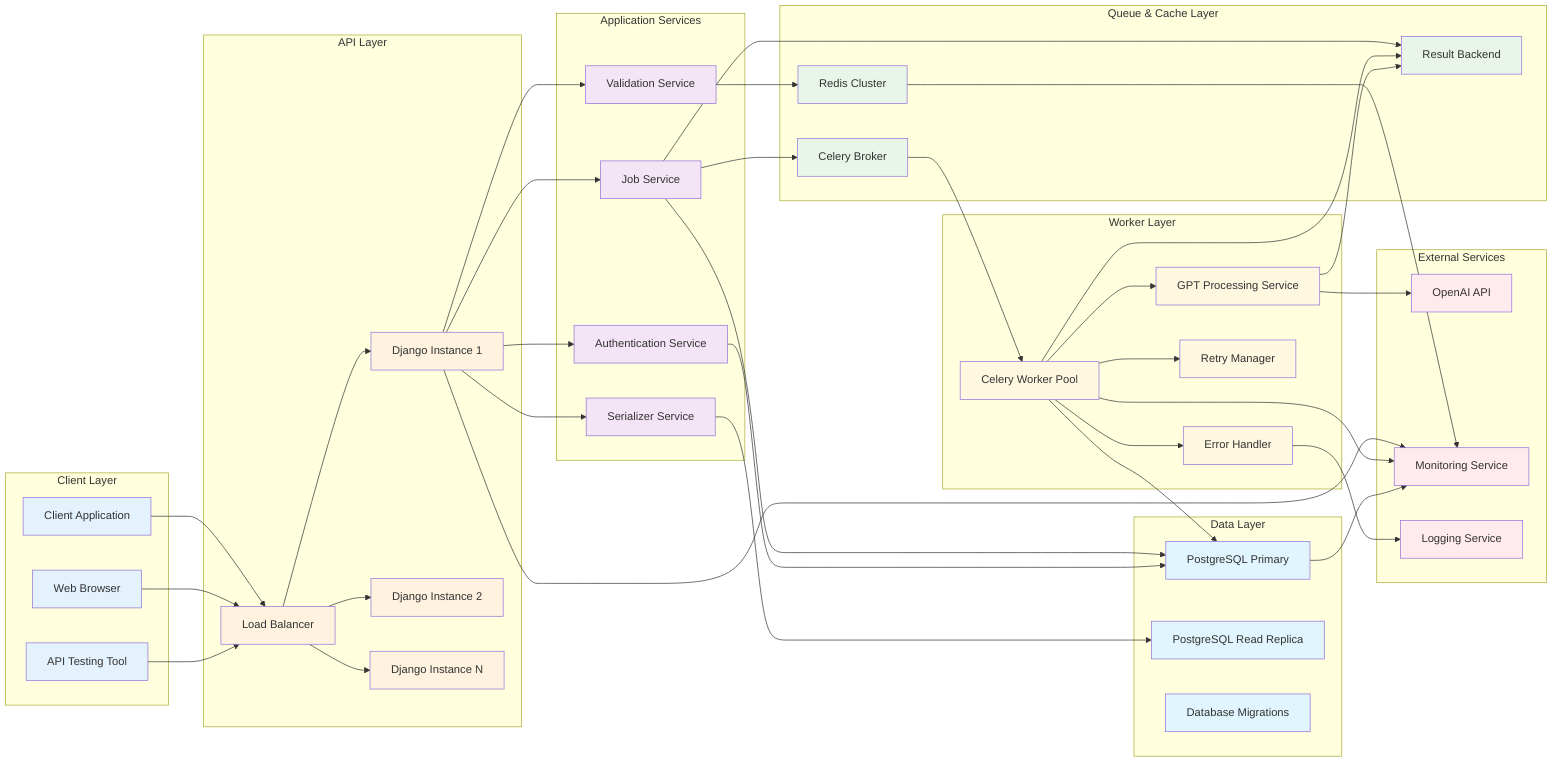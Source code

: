 graph LR
    subgraph "Client Layer"
        ClientApp["Client Application"]
        Browser["Web Browser"]
        APITool["API Testing Tool"]
    end
    
    subgraph "API Layer"
        LoadBalancer["Load Balancer"]
        Django1["Django Instance 1"]
        Django2["Django Instance 2"]
        DjangoN["Django Instance N"]
    end
    
    subgraph "Application Services"
        JobService["Job Service"]
        ValidationService["Validation Service"]
        SerializerService["Serializer Service"]
        AuthService["Authentication Service"]
    end
    
    subgraph "Queue & Cache Layer"
        RedisCluster["Redis Cluster"]
        CeleryBroker["Celery Broker"]
        ResultBackend["Result Backend"]
    end
    
    subgraph "Worker Layer"
        WorkerPool["Celery Worker Pool"]
        GPTProcessor["GPT Processing Service"]
        ErrorHandler["Error Handler"]
        RetryManager["Retry Manager"]
    end
    
    subgraph "Data Layer"
        PostgreSQLPrimary["PostgreSQL Primary"]
        PostgreSQLReplica["PostgreSQL Read Replica"]
        Migrations["Database Migrations"]
    end
    
    subgraph "External Services"
        OpenAIAPI["OpenAI API"]
        MonitoringService["Monitoring Service"]
        LoggingService["Logging Service"]
    end
    
    %% Client to API Layer
    ClientApp --> LoadBalancer
    Browser --> LoadBalancer
    APITool --> LoadBalancer
    
    %% Load Balancer to Django Instances
    LoadBalancer --> Django1
    LoadBalancer --> Django2
    LoadBalancer --> DjangoN
    
    %% Django to Application Services
    Django1 --> JobService
    Django1 --> ValidationService
    Django1 --> SerializerService
    Django1 --> AuthService
    
    %% Application Services to Queue/Cache
    JobService --> CeleryBroker
    JobService --> ResultBackend
    ValidationService --> RedisCluster
    
    %% Application Services to Database
    JobService --> PostgreSQLPrimary
    SerializerService --> PostgreSQLReplica
    AuthService --> PostgreSQLPrimary
    
    %% Queue to Workers
    CeleryBroker --> WorkerPool
    WorkerPool --> GPTProcessor
    WorkerPool --> ErrorHandler
    WorkerPool --> RetryManager
    
    %% Workers to External Services
    GPTProcessor --> OpenAIAPI
    WorkerPool --> PostgreSQLPrimary
    ErrorHandler --> LoggingService
    
    %% Workers to Result Backend
    WorkerPool --> ResultBackend
    GPTProcessor --> ResultBackend
    
    %% Monitoring Connections
    Django1 --> MonitoringService
    WorkerPool --> MonitoringService
    PostgreSQLPrimary --> MonitoringService
    RedisCluster --> MonitoringService
    
    %% Styling
    classDef clientLayer fill:#e3f2fd
    classDef apiLayer fill:#fff3e0
    classDef serviceLayer fill:#f3e5f5
    classDef queueLayer fill:#e8f5e8
    classDef workerLayer fill:#fff8e1
    classDef dataLayer fill:#e1f5fe
    classDef externalLayer fill:#ffebee
    
    class ClientApp,Browser,APITool clientLayer
    class LoadBalancer,Django1,Django2,DjangoN apiLayer
    class JobService,ValidationService,SerializerService,AuthService serviceLayer
    class RedisCluster,CeleryBroker,ResultBackend queueLayer
    class WorkerPool,GPTProcessor,ErrorHandler,RetryManager workerLayer
    class PostgreSQLPrimary,PostgreSQLReplica,Migrations dataLayer
    class OpenAIAPI,MonitoringService,LoggingService externalLayer